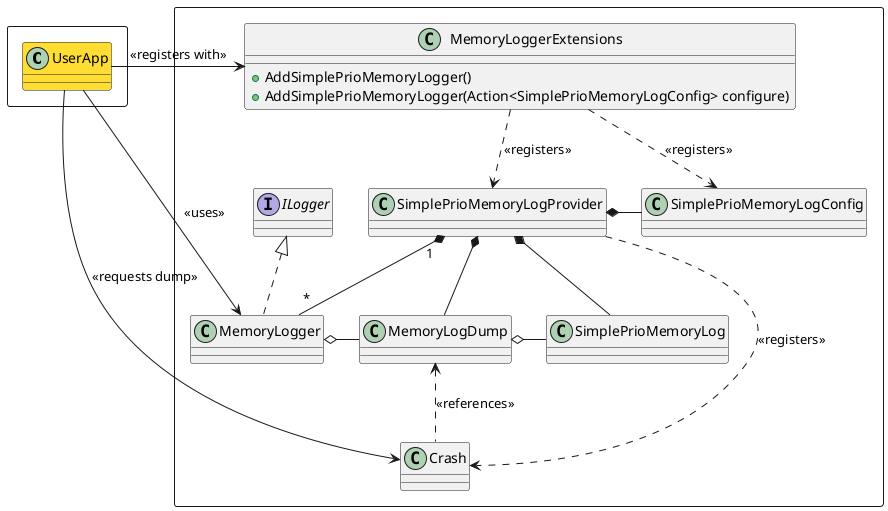 @startuml RJCP.Diagnostics.Logging

rectangle {
    class UserApp #ffdd33
}

rectangle {
    interface ILogger
    class MemoryLoggerExtensions {
        +AddSimplePrioMemoryLogger()
        +AddSimplePrioMemoryLogger(Action<SimplePrioMemoryLogConfig> configure)
    }
    class SimplePrioMemoryLog
    class SimplePrioMemoryLogConfig
    class SimplePrioMemoryLogProvider
    class MemoryLogger
    class MemoryLogDump
    class Crash

    MemoryLoggerExtensions .d.> SimplePrioMemoryLogProvider : <<registers>>
    MemoryLoggerExtensions .d.> SimplePrioMemoryLogConfig : <<registers>>

    ILogger <|.d. MemoryLogger

    SimplePrioMemoryLogProvider *-r- SimplePrioMemoryLogConfig
    SimplePrioMemoryLogProvider "1" *-d- "*" MemoryLogger
    SimplePrioMemoryLogProvider *-d- SimplePrioMemoryLog
    SimplePrioMemoryLogProvider *-d- MemoryLogDump
    MemoryLogDump o-r- SimplePrioMemoryLog
    MemoryLogger o- MemoryLogDump

    Crash .u.> MemoryLogDump : <<references>>
    SimplePrioMemoryLogProvider .d.> Crash : <<registers>>
}

'UserApp -u-> MemoryLoggerExtensions : <<registers using>>
UserApp -r-> MemoryLogger : <<uses>>
UserApp -r-> MemoryLoggerExtensions : <<registers with>>
UserApp -d-> Crash : <<requests dump>>
@enduml